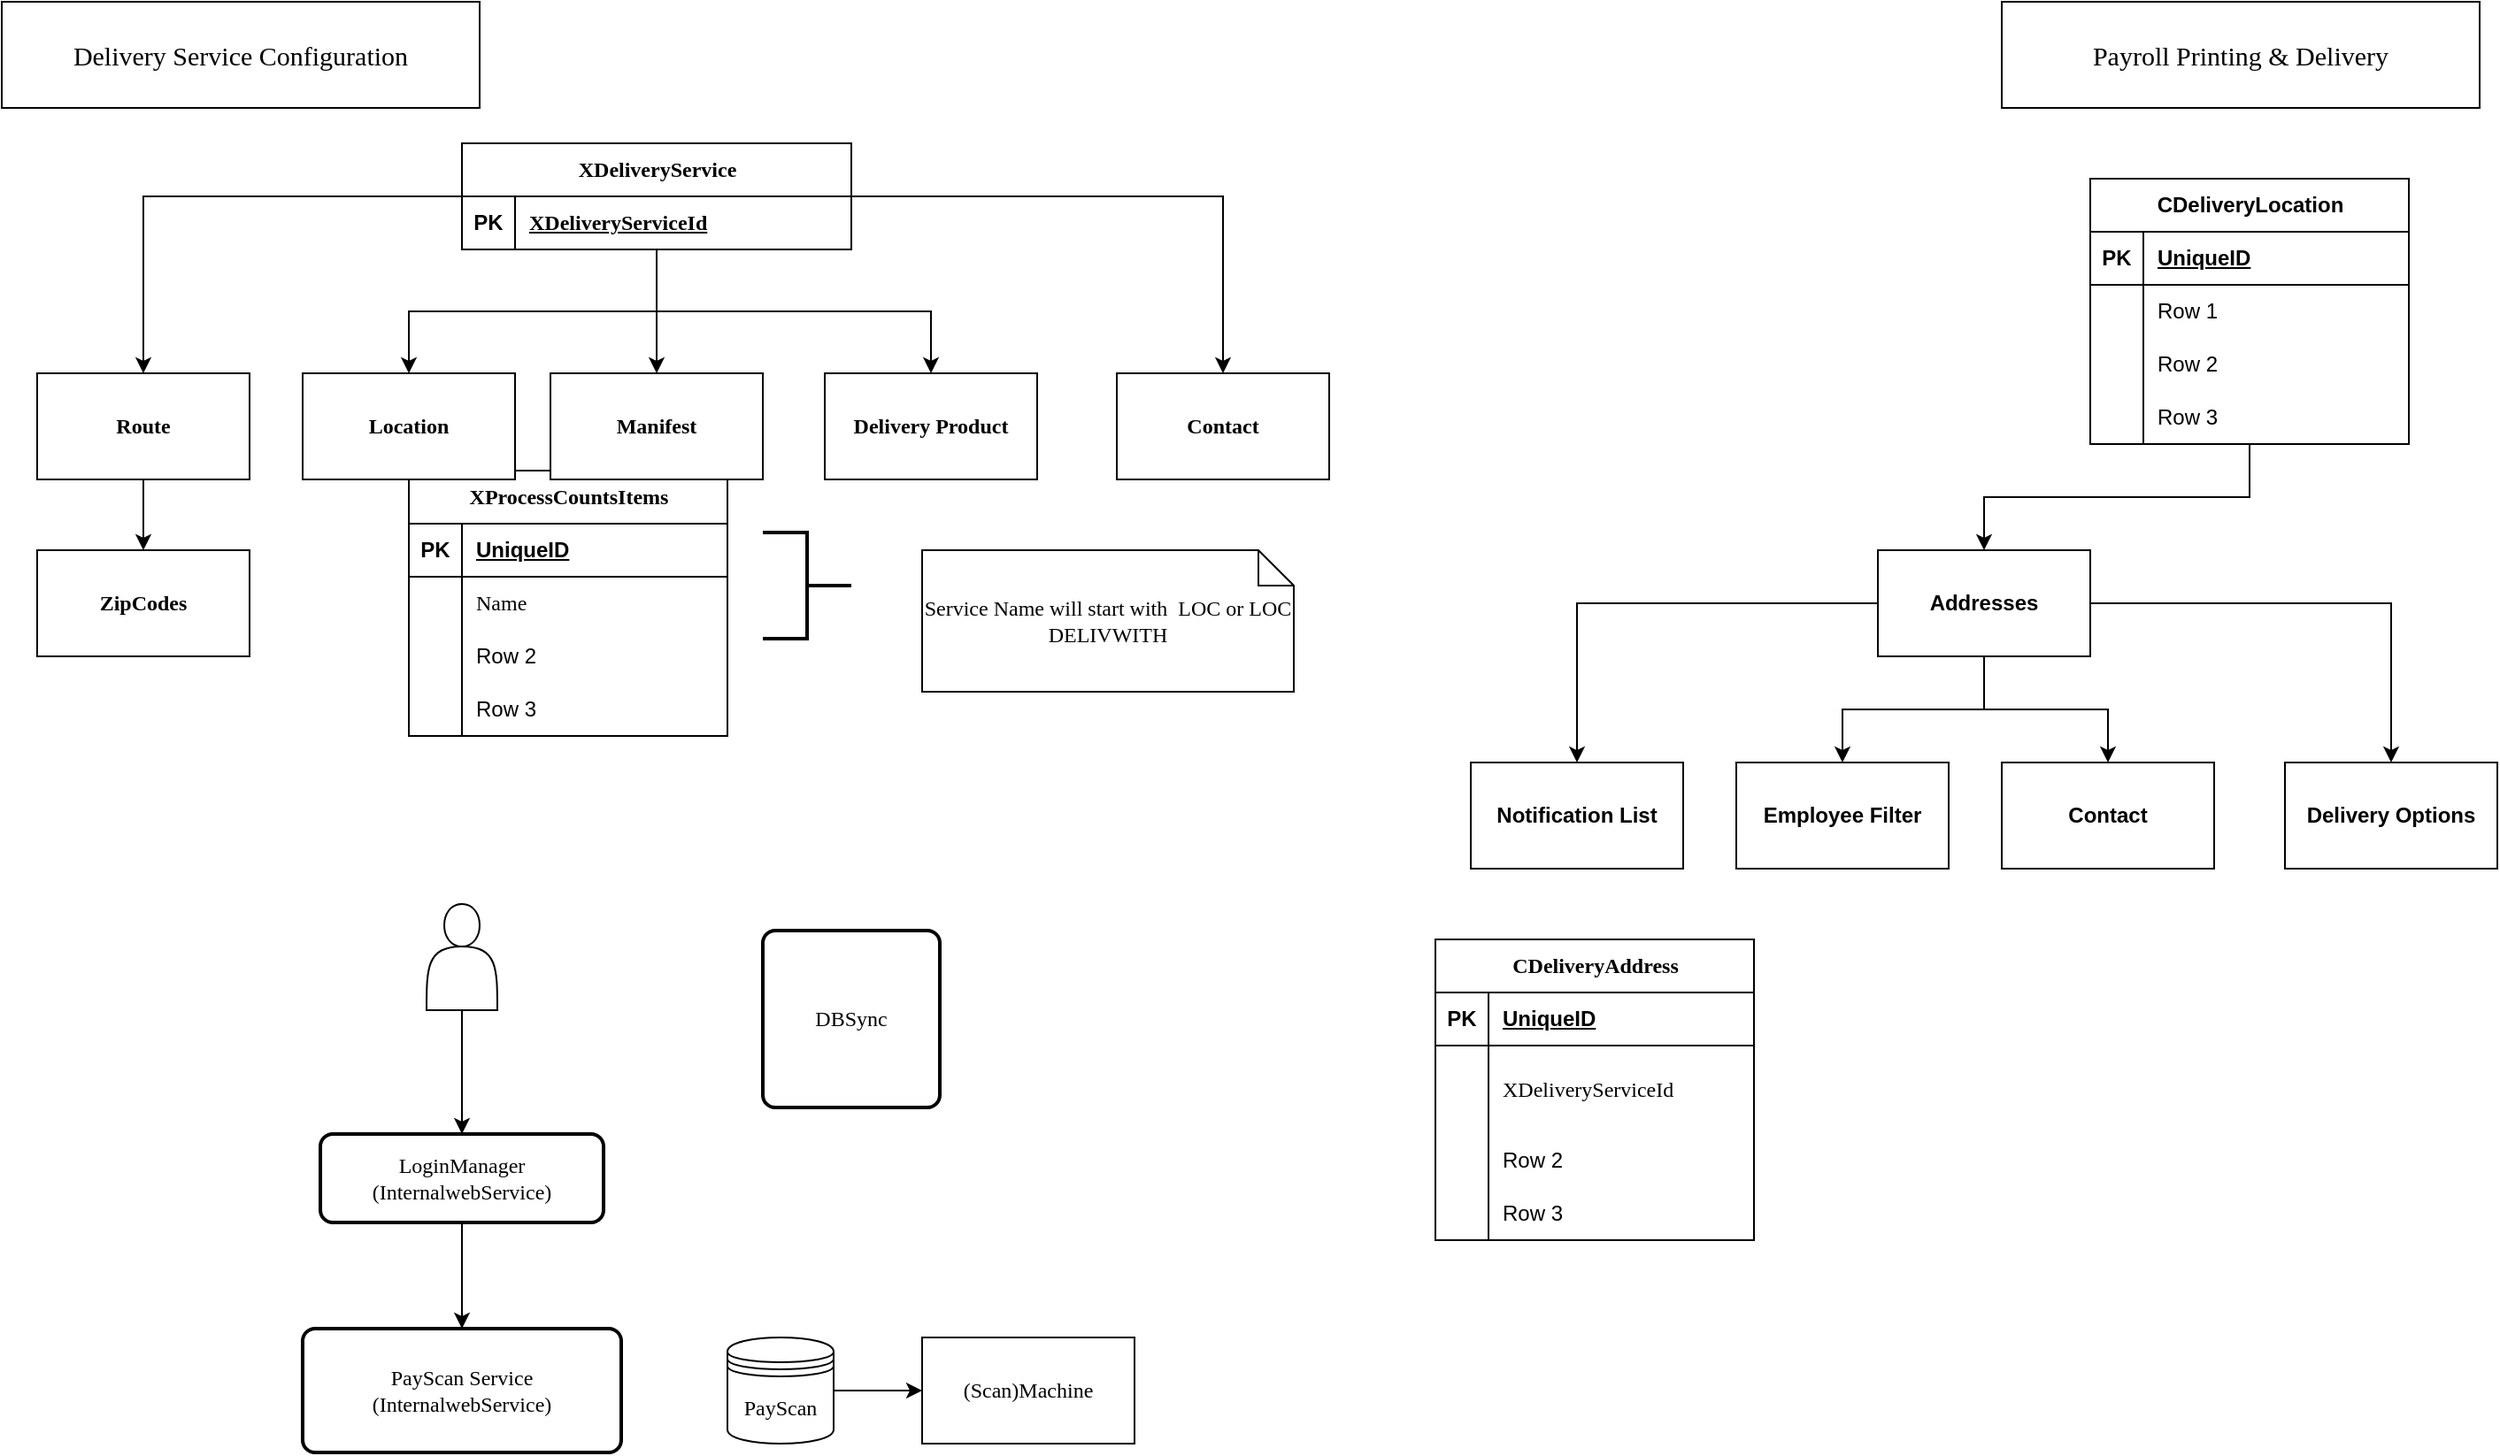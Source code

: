 <mxfile version="24.8.9">
  <diagram name="Page-1" id="ltSwhHApkSYvvwapk0n0">
    <mxGraphModel dx="1434" dy="738" grid="1" gridSize="10" guides="1" tooltips="1" connect="1" arrows="1" fold="1" page="1" pageScale="1" pageWidth="1100" pageHeight="850" math="0" shadow="0">
      <root>
        <mxCell id="0" />
        <mxCell id="1" parent="0" />
        <mxCell id="OBBwC5ucLsxBwonSJFA--115" value="" style="edgeStyle=orthogonalEdgeStyle;rounded=0;orthogonalLoop=1;jettySize=auto;html=1;" parent="1" source="OBBwC5ucLsxBwonSJFA--16" target="OBBwC5ucLsxBwonSJFA--114" edge="1">
          <mxGeometry relative="1" as="geometry" />
        </mxCell>
        <mxCell id="OBBwC5ucLsxBwonSJFA--120" value="" style="edgeStyle=orthogonalEdgeStyle;rounded=0;orthogonalLoop=1;jettySize=auto;html=1;" parent="1" source="OBBwC5ucLsxBwonSJFA--16" target="OBBwC5ucLsxBwonSJFA--119" edge="1">
          <mxGeometry relative="1" as="geometry" />
        </mxCell>
        <mxCell id="OBBwC5ucLsxBwonSJFA--122" value="" style="edgeStyle=orthogonalEdgeStyle;rounded=0;orthogonalLoop=1;jettySize=auto;html=1;" parent="1" source="OBBwC5ucLsxBwonSJFA--16" target="OBBwC5ucLsxBwonSJFA--121" edge="1">
          <mxGeometry relative="1" as="geometry" />
        </mxCell>
        <mxCell id="OBBwC5ucLsxBwonSJFA--124" value="" style="edgeStyle=orthogonalEdgeStyle;rounded=0;orthogonalLoop=1;jettySize=auto;html=1;" parent="1" source="OBBwC5ucLsxBwonSJFA--16" target="OBBwC5ucLsxBwonSJFA--123" edge="1">
          <mxGeometry relative="1" as="geometry" />
        </mxCell>
        <mxCell id="OBBwC5ucLsxBwonSJFA--131" value="" style="edgeStyle=orthogonalEdgeStyle;rounded=0;orthogonalLoop=1;jettySize=auto;html=1;" parent="1" source="OBBwC5ucLsxBwonSJFA--16" target="OBBwC5ucLsxBwonSJFA--130" edge="1">
          <mxGeometry relative="1" as="geometry" />
        </mxCell>
        <mxCell id="OBBwC5ucLsxBwonSJFA--16" value="XDeliveryService" style="shape=table;startSize=30;container=1;collapsible=1;childLayout=tableLayout;fixedRows=1;rowLines=0;fontStyle=1;align=center;resizeLast=1;html=1;fontFamily=Verdana;" parent="1" vertex="1">
          <mxGeometry x="300" y="100" width="220" height="60" as="geometry" />
        </mxCell>
        <mxCell id="OBBwC5ucLsxBwonSJFA--17" value="" style="shape=tableRow;horizontal=0;startSize=0;swimlaneHead=0;swimlaneBody=0;fillColor=none;collapsible=0;dropTarget=0;points=[[0,0.5],[1,0.5]];portConstraint=eastwest;top=0;left=0;right=0;bottom=1;" parent="OBBwC5ucLsxBwonSJFA--16" vertex="1">
          <mxGeometry y="30" width="220" height="30" as="geometry" />
        </mxCell>
        <mxCell id="OBBwC5ucLsxBwonSJFA--18" value="PK" style="shape=partialRectangle;connectable=0;fillColor=none;top=0;left=0;bottom=0;right=0;fontStyle=1;overflow=hidden;whiteSpace=wrap;html=1;" parent="OBBwC5ucLsxBwonSJFA--17" vertex="1">
          <mxGeometry width="30" height="30" as="geometry">
            <mxRectangle width="30" height="30" as="alternateBounds" />
          </mxGeometry>
        </mxCell>
        <mxCell id="OBBwC5ucLsxBwonSJFA--19" value="XDeliveryServiceId" style="shape=partialRectangle;connectable=0;fillColor=none;top=0;left=0;bottom=0;right=0;align=left;spacingLeft=6;fontStyle=5;overflow=hidden;whiteSpace=wrap;html=1;fontFamily=Verdana;" parent="OBBwC5ucLsxBwonSJFA--17" vertex="1">
          <mxGeometry x="30" width="190" height="30" as="geometry">
            <mxRectangle width="190" height="30" as="alternateBounds" />
          </mxGeometry>
        </mxCell>
        <mxCell id="OBBwC5ucLsxBwonSJFA--43" value="&lt;font style=&quot;font-size: 15px;&quot;&gt;Delivery Service Configuration&lt;/font&gt;" style="rounded=0;whiteSpace=wrap;html=1;fontFamily=Verdana;" parent="1" vertex="1">
          <mxGeometry x="40" y="20" width="270" height="60" as="geometry" />
        </mxCell>
        <mxCell id="OBBwC5ucLsxBwonSJFA--76" value="&lt;font face=&quot;Verdana&quot;&gt;CDeliveryAddress&lt;/font&gt;" style="shape=table;startSize=30;container=1;collapsible=1;childLayout=tableLayout;fixedRows=1;rowLines=0;fontStyle=1;align=center;resizeLast=1;html=1;" parent="1" vertex="1">
          <mxGeometry x="850" y="550" width="180" height="170" as="geometry" />
        </mxCell>
        <mxCell id="OBBwC5ucLsxBwonSJFA--77" value="" style="shape=tableRow;horizontal=0;startSize=0;swimlaneHead=0;swimlaneBody=0;fillColor=none;collapsible=0;dropTarget=0;points=[[0,0.5],[1,0.5]];portConstraint=eastwest;top=0;left=0;right=0;bottom=1;" parent="OBBwC5ucLsxBwonSJFA--76" vertex="1">
          <mxGeometry y="30" width="180" height="30" as="geometry" />
        </mxCell>
        <mxCell id="OBBwC5ucLsxBwonSJFA--78" value="PK" style="shape=partialRectangle;connectable=0;fillColor=none;top=0;left=0;bottom=0;right=0;fontStyle=1;overflow=hidden;whiteSpace=wrap;html=1;" parent="OBBwC5ucLsxBwonSJFA--77" vertex="1">
          <mxGeometry width="30" height="30" as="geometry">
            <mxRectangle width="30" height="30" as="alternateBounds" />
          </mxGeometry>
        </mxCell>
        <mxCell id="OBBwC5ucLsxBwonSJFA--79" value="UniqueID" style="shape=partialRectangle;connectable=0;fillColor=none;top=0;left=0;bottom=0;right=0;align=left;spacingLeft=6;fontStyle=5;overflow=hidden;whiteSpace=wrap;html=1;" parent="OBBwC5ucLsxBwonSJFA--77" vertex="1">
          <mxGeometry x="30" width="150" height="30" as="geometry">
            <mxRectangle width="150" height="30" as="alternateBounds" />
          </mxGeometry>
        </mxCell>
        <mxCell id="OBBwC5ucLsxBwonSJFA--80" value="" style="shape=tableRow;horizontal=0;startSize=0;swimlaneHead=0;swimlaneBody=0;fillColor=none;collapsible=0;dropTarget=0;points=[[0,0.5],[1,0.5]];portConstraint=eastwest;top=0;left=0;right=0;bottom=0;" parent="OBBwC5ucLsxBwonSJFA--76" vertex="1">
          <mxGeometry y="60" width="180" height="50" as="geometry" />
        </mxCell>
        <mxCell id="OBBwC5ucLsxBwonSJFA--81" value="" style="shape=partialRectangle;connectable=0;fillColor=none;top=0;left=0;bottom=0;right=0;editable=1;overflow=hidden;whiteSpace=wrap;html=1;" parent="OBBwC5ucLsxBwonSJFA--80" vertex="1">
          <mxGeometry width="30" height="50" as="geometry">
            <mxRectangle width="30" height="50" as="alternateBounds" />
          </mxGeometry>
        </mxCell>
        <mxCell id="OBBwC5ucLsxBwonSJFA--82" value="&lt;font face=&quot;Verdana&quot;&gt;XDeliveryServiceId&lt;/font&gt;" style="shape=partialRectangle;connectable=0;fillColor=none;top=0;left=0;bottom=0;right=0;align=left;spacingLeft=6;overflow=hidden;whiteSpace=wrap;html=1;" parent="OBBwC5ucLsxBwonSJFA--80" vertex="1">
          <mxGeometry x="30" width="150" height="50" as="geometry">
            <mxRectangle width="150" height="50" as="alternateBounds" />
          </mxGeometry>
        </mxCell>
        <mxCell id="OBBwC5ucLsxBwonSJFA--83" value="" style="shape=tableRow;horizontal=0;startSize=0;swimlaneHead=0;swimlaneBody=0;fillColor=none;collapsible=0;dropTarget=0;points=[[0,0.5],[1,0.5]];portConstraint=eastwest;top=0;left=0;right=0;bottom=0;" parent="OBBwC5ucLsxBwonSJFA--76" vertex="1">
          <mxGeometry y="110" width="180" height="30" as="geometry" />
        </mxCell>
        <mxCell id="OBBwC5ucLsxBwonSJFA--84" value="" style="shape=partialRectangle;connectable=0;fillColor=none;top=0;left=0;bottom=0;right=0;editable=1;overflow=hidden;whiteSpace=wrap;html=1;" parent="OBBwC5ucLsxBwonSJFA--83" vertex="1">
          <mxGeometry width="30" height="30" as="geometry">
            <mxRectangle width="30" height="30" as="alternateBounds" />
          </mxGeometry>
        </mxCell>
        <mxCell id="OBBwC5ucLsxBwonSJFA--85" value="Row 2" style="shape=partialRectangle;connectable=0;fillColor=none;top=0;left=0;bottom=0;right=0;align=left;spacingLeft=6;overflow=hidden;whiteSpace=wrap;html=1;" parent="OBBwC5ucLsxBwonSJFA--83" vertex="1">
          <mxGeometry x="30" width="150" height="30" as="geometry">
            <mxRectangle width="150" height="30" as="alternateBounds" />
          </mxGeometry>
        </mxCell>
        <mxCell id="OBBwC5ucLsxBwonSJFA--86" value="" style="shape=tableRow;horizontal=0;startSize=0;swimlaneHead=0;swimlaneBody=0;fillColor=none;collapsible=0;dropTarget=0;points=[[0,0.5],[1,0.5]];portConstraint=eastwest;top=0;left=0;right=0;bottom=0;" parent="OBBwC5ucLsxBwonSJFA--76" vertex="1">
          <mxGeometry y="140" width="180" height="30" as="geometry" />
        </mxCell>
        <mxCell id="OBBwC5ucLsxBwonSJFA--87" value="" style="shape=partialRectangle;connectable=0;fillColor=none;top=0;left=0;bottom=0;right=0;editable=1;overflow=hidden;whiteSpace=wrap;html=1;" parent="OBBwC5ucLsxBwonSJFA--86" vertex="1">
          <mxGeometry width="30" height="30" as="geometry">
            <mxRectangle width="30" height="30" as="alternateBounds" />
          </mxGeometry>
        </mxCell>
        <mxCell id="OBBwC5ucLsxBwonSJFA--88" value="Row 3" style="shape=partialRectangle;connectable=0;fillColor=none;top=0;left=0;bottom=0;right=0;align=left;spacingLeft=6;overflow=hidden;whiteSpace=wrap;html=1;" parent="OBBwC5ucLsxBwonSJFA--86" vertex="1">
          <mxGeometry x="30" width="150" height="30" as="geometry">
            <mxRectangle width="150" height="30" as="alternateBounds" />
          </mxGeometry>
        </mxCell>
        <mxCell id="OBBwC5ucLsxBwonSJFA--94" value="&lt;font face=&quot;Verdana&quot;&gt;XProcessCountsItems&lt;/font&gt;" style="shape=table;startSize=30;container=1;collapsible=1;childLayout=tableLayout;fixedRows=1;rowLines=0;fontStyle=1;align=center;resizeLast=1;html=1;" parent="1" vertex="1">
          <mxGeometry x="270" y="285" width="180" height="150" as="geometry" />
        </mxCell>
        <mxCell id="OBBwC5ucLsxBwonSJFA--95" value="" style="shape=tableRow;horizontal=0;startSize=0;swimlaneHead=0;swimlaneBody=0;fillColor=none;collapsible=0;dropTarget=0;points=[[0,0.5],[1,0.5]];portConstraint=eastwest;top=0;left=0;right=0;bottom=1;" parent="OBBwC5ucLsxBwonSJFA--94" vertex="1">
          <mxGeometry y="30" width="180" height="30" as="geometry" />
        </mxCell>
        <mxCell id="OBBwC5ucLsxBwonSJFA--96" value="PK" style="shape=partialRectangle;connectable=0;fillColor=none;top=0;left=0;bottom=0;right=0;fontStyle=1;overflow=hidden;whiteSpace=wrap;html=1;" parent="OBBwC5ucLsxBwonSJFA--95" vertex="1">
          <mxGeometry width="30" height="30" as="geometry">
            <mxRectangle width="30" height="30" as="alternateBounds" />
          </mxGeometry>
        </mxCell>
        <mxCell id="OBBwC5ucLsxBwonSJFA--97" value="UniqueID" style="shape=partialRectangle;connectable=0;fillColor=none;top=0;left=0;bottom=0;right=0;align=left;spacingLeft=6;fontStyle=5;overflow=hidden;whiteSpace=wrap;html=1;" parent="OBBwC5ucLsxBwonSJFA--95" vertex="1">
          <mxGeometry x="30" width="150" height="30" as="geometry">
            <mxRectangle width="150" height="30" as="alternateBounds" />
          </mxGeometry>
        </mxCell>
        <mxCell id="OBBwC5ucLsxBwonSJFA--98" value="" style="shape=tableRow;horizontal=0;startSize=0;swimlaneHead=0;swimlaneBody=0;fillColor=none;collapsible=0;dropTarget=0;points=[[0,0.5],[1,0.5]];portConstraint=eastwest;top=0;left=0;right=0;bottom=0;" parent="OBBwC5ucLsxBwonSJFA--94" vertex="1">
          <mxGeometry y="60" width="180" height="30" as="geometry" />
        </mxCell>
        <mxCell id="OBBwC5ucLsxBwonSJFA--99" value="" style="shape=partialRectangle;connectable=0;fillColor=none;top=0;left=0;bottom=0;right=0;editable=1;overflow=hidden;whiteSpace=wrap;html=1;" parent="OBBwC5ucLsxBwonSJFA--98" vertex="1">
          <mxGeometry width="30" height="30" as="geometry">
            <mxRectangle width="30" height="30" as="alternateBounds" />
          </mxGeometry>
        </mxCell>
        <mxCell id="OBBwC5ucLsxBwonSJFA--100" value="&lt;font face=&quot;Verdana&quot;&gt;Name&lt;/font&gt;" style="shape=partialRectangle;connectable=0;fillColor=none;top=0;left=0;bottom=0;right=0;align=left;spacingLeft=6;overflow=hidden;whiteSpace=wrap;html=1;" parent="OBBwC5ucLsxBwonSJFA--98" vertex="1">
          <mxGeometry x="30" width="150" height="30" as="geometry">
            <mxRectangle width="150" height="30" as="alternateBounds" />
          </mxGeometry>
        </mxCell>
        <mxCell id="OBBwC5ucLsxBwonSJFA--101" value="" style="shape=tableRow;horizontal=0;startSize=0;swimlaneHead=0;swimlaneBody=0;fillColor=none;collapsible=0;dropTarget=0;points=[[0,0.5],[1,0.5]];portConstraint=eastwest;top=0;left=0;right=0;bottom=0;" parent="OBBwC5ucLsxBwonSJFA--94" vertex="1">
          <mxGeometry y="90" width="180" height="30" as="geometry" />
        </mxCell>
        <mxCell id="OBBwC5ucLsxBwonSJFA--102" value="" style="shape=partialRectangle;connectable=0;fillColor=none;top=0;left=0;bottom=0;right=0;editable=1;overflow=hidden;whiteSpace=wrap;html=1;" parent="OBBwC5ucLsxBwonSJFA--101" vertex="1">
          <mxGeometry width="30" height="30" as="geometry">
            <mxRectangle width="30" height="30" as="alternateBounds" />
          </mxGeometry>
        </mxCell>
        <mxCell id="OBBwC5ucLsxBwonSJFA--103" value="Row 2" style="shape=partialRectangle;connectable=0;fillColor=none;top=0;left=0;bottom=0;right=0;align=left;spacingLeft=6;overflow=hidden;whiteSpace=wrap;html=1;" parent="OBBwC5ucLsxBwonSJFA--101" vertex="1">
          <mxGeometry x="30" width="150" height="30" as="geometry">
            <mxRectangle width="150" height="30" as="alternateBounds" />
          </mxGeometry>
        </mxCell>
        <mxCell id="OBBwC5ucLsxBwonSJFA--104" value="" style="shape=tableRow;horizontal=0;startSize=0;swimlaneHead=0;swimlaneBody=0;fillColor=none;collapsible=0;dropTarget=0;points=[[0,0.5],[1,0.5]];portConstraint=eastwest;top=0;left=0;right=0;bottom=0;" parent="OBBwC5ucLsxBwonSJFA--94" vertex="1">
          <mxGeometry y="120" width="180" height="30" as="geometry" />
        </mxCell>
        <mxCell id="OBBwC5ucLsxBwonSJFA--105" value="" style="shape=partialRectangle;connectable=0;fillColor=none;top=0;left=0;bottom=0;right=0;editable=1;overflow=hidden;whiteSpace=wrap;html=1;" parent="OBBwC5ucLsxBwonSJFA--104" vertex="1">
          <mxGeometry width="30" height="30" as="geometry">
            <mxRectangle width="30" height="30" as="alternateBounds" />
          </mxGeometry>
        </mxCell>
        <mxCell id="OBBwC5ucLsxBwonSJFA--106" value="Row 3" style="shape=partialRectangle;connectable=0;fillColor=none;top=0;left=0;bottom=0;right=0;align=left;spacingLeft=6;overflow=hidden;whiteSpace=wrap;html=1;" parent="OBBwC5ucLsxBwonSJFA--104" vertex="1">
          <mxGeometry x="30" width="150" height="30" as="geometry">
            <mxRectangle width="150" height="30" as="alternateBounds" />
          </mxGeometry>
        </mxCell>
        <mxCell id="OBBwC5ucLsxBwonSJFA--109" value="" style="strokeWidth=2;html=1;shape=mxgraph.flowchart.annotation_2;align=left;labelPosition=right;pointerEvents=1;direction=west;" parent="1" vertex="1">
          <mxGeometry x="470" y="320" width="50" height="60" as="geometry" />
        </mxCell>
        <mxCell id="OBBwC5ucLsxBwonSJFA--110" value="Service Name will start with&amp;nbsp; LOC or LOC DELIVWITH" style="shape=note;size=20;whiteSpace=wrap;html=1;fontFamily=Verdana;" parent="1" vertex="1">
          <mxGeometry x="560" y="330" width="210" height="80" as="geometry" />
        </mxCell>
        <mxCell id="OBBwC5ucLsxBwonSJFA--126" value="" style="edgeStyle=orthogonalEdgeStyle;rounded=0;orthogonalLoop=1;jettySize=auto;html=1;" parent="1" source="OBBwC5ucLsxBwonSJFA--114" target="OBBwC5ucLsxBwonSJFA--125" edge="1">
          <mxGeometry relative="1" as="geometry" />
        </mxCell>
        <mxCell id="OBBwC5ucLsxBwonSJFA--114" value="Route" style="whiteSpace=wrap;html=1;fontFamily=Verdana;startSize=30;fontStyle=1;" parent="1" vertex="1">
          <mxGeometry x="60" y="230" width="120" height="60" as="geometry" />
        </mxCell>
        <mxCell id="OBBwC5ucLsxBwonSJFA--119" value="Location" style="whiteSpace=wrap;html=1;fontFamily=Verdana;startSize=30;fontStyle=1;" parent="1" vertex="1">
          <mxGeometry x="210" y="230" width="120" height="60" as="geometry" />
        </mxCell>
        <mxCell id="OBBwC5ucLsxBwonSJFA--121" value="Manifest" style="whiteSpace=wrap;html=1;fontFamily=Verdana;startSize=30;fontStyle=1;" parent="1" vertex="1">
          <mxGeometry x="350" y="230" width="120" height="60" as="geometry" />
        </mxCell>
        <mxCell id="OBBwC5ucLsxBwonSJFA--123" value="Delivery Product" style="whiteSpace=wrap;html=1;fontFamily=Verdana;startSize=30;fontStyle=1;" parent="1" vertex="1">
          <mxGeometry x="505" y="230" width="120" height="60" as="geometry" />
        </mxCell>
        <mxCell id="OBBwC5ucLsxBwonSJFA--125" value="ZipCodes" style="whiteSpace=wrap;html=1;fontFamily=Verdana;startSize=30;fontStyle=1;" parent="1" vertex="1">
          <mxGeometry x="60" y="330" width="120" height="60" as="geometry" />
        </mxCell>
        <mxCell id="OBBwC5ucLsxBwonSJFA--130" value="Contact" style="whiteSpace=wrap;html=1;fontFamily=Verdana;startSize=30;fontStyle=1;" parent="1" vertex="1">
          <mxGeometry x="670" y="230" width="120" height="60" as="geometry" />
        </mxCell>
        <mxCell id="OBBwC5ucLsxBwonSJFA--132" value="&lt;font style=&quot;font-size: 15px;&quot;&gt;Payroll Printing &amp;amp; Delivery&lt;/font&gt;" style="rounded=0;whiteSpace=wrap;html=1;fontFamily=Verdana;" parent="1" vertex="1">
          <mxGeometry x="1170" y="20" width="270" height="60" as="geometry" />
        </mxCell>
        <mxCell id="OBBwC5ucLsxBwonSJFA--147" value="" style="edgeStyle=orthogonalEdgeStyle;rounded=0;orthogonalLoop=1;jettySize=auto;html=1;" parent="1" source="OBBwC5ucLsxBwonSJFA--133" target="OBBwC5ucLsxBwonSJFA--146" edge="1">
          <mxGeometry relative="1" as="geometry" />
        </mxCell>
        <mxCell id="OBBwC5ucLsxBwonSJFA--133" value="CDeliveryLocation" style="shape=table;startSize=30;container=1;collapsible=1;childLayout=tableLayout;fixedRows=1;rowLines=0;fontStyle=1;align=center;resizeLast=1;html=1;" parent="1" vertex="1">
          <mxGeometry x="1220" y="120" width="180" height="150" as="geometry" />
        </mxCell>
        <mxCell id="OBBwC5ucLsxBwonSJFA--134" value="" style="shape=tableRow;horizontal=0;startSize=0;swimlaneHead=0;swimlaneBody=0;fillColor=none;collapsible=0;dropTarget=0;points=[[0,0.5],[1,0.5]];portConstraint=eastwest;top=0;left=0;right=0;bottom=1;" parent="OBBwC5ucLsxBwonSJFA--133" vertex="1">
          <mxGeometry y="30" width="180" height="30" as="geometry" />
        </mxCell>
        <mxCell id="OBBwC5ucLsxBwonSJFA--135" value="PK" style="shape=partialRectangle;connectable=0;fillColor=none;top=0;left=0;bottom=0;right=0;fontStyle=1;overflow=hidden;whiteSpace=wrap;html=1;" parent="OBBwC5ucLsxBwonSJFA--134" vertex="1">
          <mxGeometry width="30" height="30" as="geometry">
            <mxRectangle width="30" height="30" as="alternateBounds" />
          </mxGeometry>
        </mxCell>
        <mxCell id="OBBwC5ucLsxBwonSJFA--136" value="UniqueID" style="shape=partialRectangle;connectable=0;fillColor=none;top=0;left=0;bottom=0;right=0;align=left;spacingLeft=6;fontStyle=5;overflow=hidden;whiteSpace=wrap;html=1;" parent="OBBwC5ucLsxBwonSJFA--134" vertex="1">
          <mxGeometry x="30" width="150" height="30" as="geometry">
            <mxRectangle width="150" height="30" as="alternateBounds" />
          </mxGeometry>
        </mxCell>
        <mxCell id="OBBwC5ucLsxBwonSJFA--137" value="" style="shape=tableRow;horizontal=0;startSize=0;swimlaneHead=0;swimlaneBody=0;fillColor=none;collapsible=0;dropTarget=0;points=[[0,0.5],[1,0.5]];portConstraint=eastwest;top=0;left=0;right=0;bottom=0;" parent="OBBwC5ucLsxBwonSJFA--133" vertex="1">
          <mxGeometry y="60" width="180" height="30" as="geometry" />
        </mxCell>
        <mxCell id="OBBwC5ucLsxBwonSJFA--138" value="" style="shape=partialRectangle;connectable=0;fillColor=none;top=0;left=0;bottom=0;right=0;editable=1;overflow=hidden;whiteSpace=wrap;html=1;" parent="OBBwC5ucLsxBwonSJFA--137" vertex="1">
          <mxGeometry width="30" height="30" as="geometry">
            <mxRectangle width="30" height="30" as="alternateBounds" />
          </mxGeometry>
        </mxCell>
        <mxCell id="OBBwC5ucLsxBwonSJFA--139" value="Row 1" style="shape=partialRectangle;connectable=0;fillColor=none;top=0;left=0;bottom=0;right=0;align=left;spacingLeft=6;overflow=hidden;whiteSpace=wrap;html=1;" parent="OBBwC5ucLsxBwonSJFA--137" vertex="1">
          <mxGeometry x="30" width="150" height="30" as="geometry">
            <mxRectangle width="150" height="30" as="alternateBounds" />
          </mxGeometry>
        </mxCell>
        <mxCell id="OBBwC5ucLsxBwonSJFA--140" value="" style="shape=tableRow;horizontal=0;startSize=0;swimlaneHead=0;swimlaneBody=0;fillColor=none;collapsible=0;dropTarget=0;points=[[0,0.5],[1,0.5]];portConstraint=eastwest;top=0;left=0;right=0;bottom=0;" parent="OBBwC5ucLsxBwonSJFA--133" vertex="1">
          <mxGeometry y="90" width="180" height="30" as="geometry" />
        </mxCell>
        <mxCell id="OBBwC5ucLsxBwonSJFA--141" value="" style="shape=partialRectangle;connectable=0;fillColor=none;top=0;left=0;bottom=0;right=0;editable=1;overflow=hidden;whiteSpace=wrap;html=1;" parent="OBBwC5ucLsxBwonSJFA--140" vertex="1">
          <mxGeometry width="30" height="30" as="geometry">
            <mxRectangle width="30" height="30" as="alternateBounds" />
          </mxGeometry>
        </mxCell>
        <mxCell id="OBBwC5ucLsxBwonSJFA--142" value="Row 2" style="shape=partialRectangle;connectable=0;fillColor=none;top=0;left=0;bottom=0;right=0;align=left;spacingLeft=6;overflow=hidden;whiteSpace=wrap;html=1;" parent="OBBwC5ucLsxBwonSJFA--140" vertex="1">
          <mxGeometry x="30" width="150" height="30" as="geometry">
            <mxRectangle width="150" height="30" as="alternateBounds" />
          </mxGeometry>
        </mxCell>
        <mxCell id="OBBwC5ucLsxBwonSJFA--143" value="" style="shape=tableRow;horizontal=0;startSize=0;swimlaneHead=0;swimlaneBody=0;fillColor=none;collapsible=0;dropTarget=0;points=[[0,0.5],[1,0.5]];portConstraint=eastwest;top=0;left=0;right=0;bottom=0;" parent="OBBwC5ucLsxBwonSJFA--133" vertex="1">
          <mxGeometry y="120" width="180" height="30" as="geometry" />
        </mxCell>
        <mxCell id="OBBwC5ucLsxBwonSJFA--144" value="" style="shape=partialRectangle;connectable=0;fillColor=none;top=0;left=0;bottom=0;right=0;editable=1;overflow=hidden;whiteSpace=wrap;html=1;" parent="OBBwC5ucLsxBwonSJFA--143" vertex="1">
          <mxGeometry width="30" height="30" as="geometry">
            <mxRectangle width="30" height="30" as="alternateBounds" />
          </mxGeometry>
        </mxCell>
        <mxCell id="OBBwC5ucLsxBwonSJFA--145" value="Row 3" style="shape=partialRectangle;connectable=0;fillColor=none;top=0;left=0;bottom=0;right=0;align=left;spacingLeft=6;overflow=hidden;whiteSpace=wrap;html=1;" parent="OBBwC5ucLsxBwonSJFA--143" vertex="1">
          <mxGeometry x="30" width="150" height="30" as="geometry">
            <mxRectangle width="150" height="30" as="alternateBounds" />
          </mxGeometry>
        </mxCell>
        <mxCell id="OBBwC5ucLsxBwonSJFA--149" value="" style="edgeStyle=orthogonalEdgeStyle;rounded=0;orthogonalLoop=1;jettySize=auto;html=1;" parent="1" source="OBBwC5ucLsxBwonSJFA--146" target="OBBwC5ucLsxBwonSJFA--148" edge="1">
          <mxGeometry relative="1" as="geometry" />
        </mxCell>
        <mxCell id="OBBwC5ucLsxBwonSJFA--151" value="" style="edgeStyle=orthogonalEdgeStyle;rounded=0;orthogonalLoop=1;jettySize=auto;html=1;" parent="1" source="OBBwC5ucLsxBwonSJFA--146" target="OBBwC5ucLsxBwonSJFA--150" edge="1">
          <mxGeometry relative="1" as="geometry" />
        </mxCell>
        <mxCell id="OBBwC5ucLsxBwonSJFA--153" value="" style="edgeStyle=orthogonalEdgeStyle;rounded=0;orthogonalLoop=1;jettySize=auto;html=1;" parent="1" source="OBBwC5ucLsxBwonSJFA--146" target="OBBwC5ucLsxBwonSJFA--152" edge="1">
          <mxGeometry relative="1" as="geometry" />
        </mxCell>
        <mxCell id="OBBwC5ucLsxBwonSJFA--155" value="" style="edgeStyle=orthogonalEdgeStyle;rounded=0;orthogonalLoop=1;jettySize=auto;html=1;" parent="1" source="OBBwC5ucLsxBwonSJFA--146" target="OBBwC5ucLsxBwonSJFA--154" edge="1">
          <mxGeometry relative="1" as="geometry" />
        </mxCell>
        <mxCell id="OBBwC5ucLsxBwonSJFA--146" value="Addresses" style="whiteSpace=wrap;html=1;startSize=30;fontStyle=1;" parent="1" vertex="1">
          <mxGeometry x="1100" y="330" width="120" height="60" as="geometry" />
        </mxCell>
        <mxCell id="OBBwC5ucLsxBwonSJFA--148" value="Employee Filter" style="whiteSpace=wrap;html=1;startSize=30;fontStyle=1;" parent="1" vertex="1">
          <mxGeometry x="1020" y="450" width="120" height="60" as="geometry" />
        </mxCell>
        <mxCell id="OBBwC5ucLsxBwonSJFA--150" value="Contact" style="whiteSpace=wrap;html=1;startSize=30;fontStyle=1;" parent="1" vertex="1">
          <mxGeometry x="1170" y="450" width="120" height="60" as="geometry" />
        </mxCell>
        <mxCell id="OBBwC5ucLsxBwonSJFA--152" value="Delivery Options" style="whiteSpace=wrap;html=1;startSize=30;fontStyle=1;" parent="1" vertex="1">
          <mxGeometry x="1330" y="450" width="120" height="60" as="geometry" />
        </mxCell>
        <mxCell id="OBBwC5ucLsxBwonSJFA--154" value="Notification List" style="whiteSpace=wrap;html=1;startSize=30;fontStyle=1;" parent="1" vertex="1">
          <mxGeometry x="870" y="450" width="120" height="60" as="geometry" />
        </mxCell>
        <mxCell id="OK6B9kiAFG73OhcTMnA2-1" value="&lt;font face=&quot;Verdana&quot;&gt;PayScan Service (InternalwebService)&lt;/font&gt;" style="rounded=1;whiteSpace=wrap;html=1;absoluteArcSize=1;arcSize=14;strokeWidth=2;" vertex="1" parent="1">
          <mxGeometry x="210" y="770" width="180" height="70" as="geometry" />
        </mxCell>
        <mxCell id="OK6B9kiAFG73OhcTMnA2-14" value="" style="edgeStyle=orthogonalEdgeStyle;rounded=0;orthogonalLoop=1;jettySize=auto;html=1;" edge="1" parent="1" source="OK6B9kiAFG73OhcTMnA2-11" target="OK6B9kiAFG73OhcTMnA2-12">
          <mxGeometry relative="1" as="geometry" />
        </mxCell>
        <mxCell id="OK6B9kiAFG73OhcTMnA2-11" value="" style="shape=actor;whiteSpace=wrap;html=1;" vertex="1" parent="1">
          <mxGeometry x="280" y="530" width="40" height="60" as="geometry" />
        </mxCell>
        <mxCell id="OK6B9kiAFG73OhcTMnA2-15" style="edgeStyle=orthogonalEdgeStyle;rounded=0;orthogonalLoop=1;jettySize=auto;html=1;entryX=0.5;entryY=0;entryDx=0;entryDy=0;" edge="1" parent="1" source="OK6B9kiAFG73OhcTMnA2-12" target="OK6B9kiAFG73OhcTMnA2-1">
          <mxGeometry relative="1" as="geometry" />
        </mxCell>
        <mxCell id="OK6B9kiAFG73OhcTMnA2-12" value="&lt;font face=&quot;Verdana&quot;&gt;LoginManager&lt;/font&gt;&lt;div&gt;&lt;font face=&quot;Verdana&quot;&gt;(InternalwebService)&lt;/font&gt;&lt;/div&gt;" style="rounded=1;whiteSpace=wrap;html=1;absoluteArcSize=1;arcSize=14;strokeWidth=2;" vertex="1" parent="1">
          <mxGeometry x="220" y="660" width="160" height="50" as="geometry" />
        </mxCell>
        <mxCell id="OK6B9kiAFG73OhcTMnA2-20" value="" style="edgeStyle=orthogonalEdgeStyle;rounded=0;orthogonalLoop=1;jettySize=auto;html=1;" edge="1" parent="1" source="OK6B9kiAFG73OhcTMnA2-18" target="OK6B9kiAFG73OhcTMnA2-19">
          <mxGeometry relative="1" as="geometry" />
        </mxCell>
        <mxCell id="OK6B9kiAFG73OhcTMnA2-18" value="&lt;font face=&quot;Verdana&quot;&gt;PayScan&lt;/font&gt;" style="shape=datastore;whiteSpace=wrap;html=1;" vertex="1" parent="1">
          <mxGeometry x="450" y="775" width="60" height="60" as="geometry" />
        </mxCell>
        <mxCell id="OK6B9kiAFG73OhcTMnA2-19" value="&lt;font face=&quot;Verdana&quot;&gt;(Scan)Machine&lt;/font&gt;" style="whiteSpace=wrap;html=1;" vertex="1" parent="1">
          <mxGeometry x="560" y="775" width="120" height="60" as="geometry" />
        </mxCell>
        <mxCell id="OK6B9kiAFG73OhcTMnA2-23" value="&lt;font face=&quot;Verdana&quot;&gt;DBSync&lt;/font&gt;" style="rounded=1;whiteSpace=wrap;html=1;absoluteArcSize=1;arcSize=14;strokeWidth=2;" vertex="1" parent="1">
          <mxGeometry x="470" y="545" width="100" height="100" as="geometry" />
        </mxCell>
      </root>
    </mxGraphModel>
  </diagram>
</mxfile>
